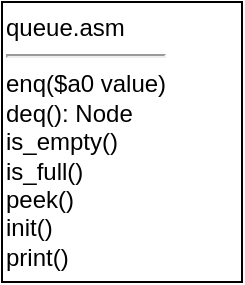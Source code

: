 <mxfile>
    <diagram id="L__qeDaYQ-qvYdszmure" name="Page-1">
        <mxGraphModel dx="975" dy="704" grid="1" gridSize="10" guides="1" tooltips="1" connect="1" arrows="1" fold="1" page="1" pageScale="1" pageWidth="850" pageHeight="1100" math="0" shadow="0">
            <root>
                <mxCell id="0"/>
                <mxCell id="1" parent="0"/>
                <mxCell id="2" value="queue.asm&lt;div&gt;&lt;hr&gt;enq($a0 value)&lt;/div&gt;&lt;div&gt;deq(): Node&lt;/div&gt;&lt;div&gt;is_empty()&lt;/div&gt;&lt;div&gt;is_full()&lt;/div&gt;&lt;div&gt;peek()&lt;/div&gt;&lt;div&gt;init()&lt;/div&gt;&lt;div&gt;print()&lt;/div&gt;" style="whiteSpace=wrap;html=1;align=left;" vertex="1" parent="1">
                    <mxGeometry x="365" y="130" width="120" height="140" as="geometry"/>
                </mxCell>
            </root>
        </mxGraphModel>
    </diagram>
</mxfile>